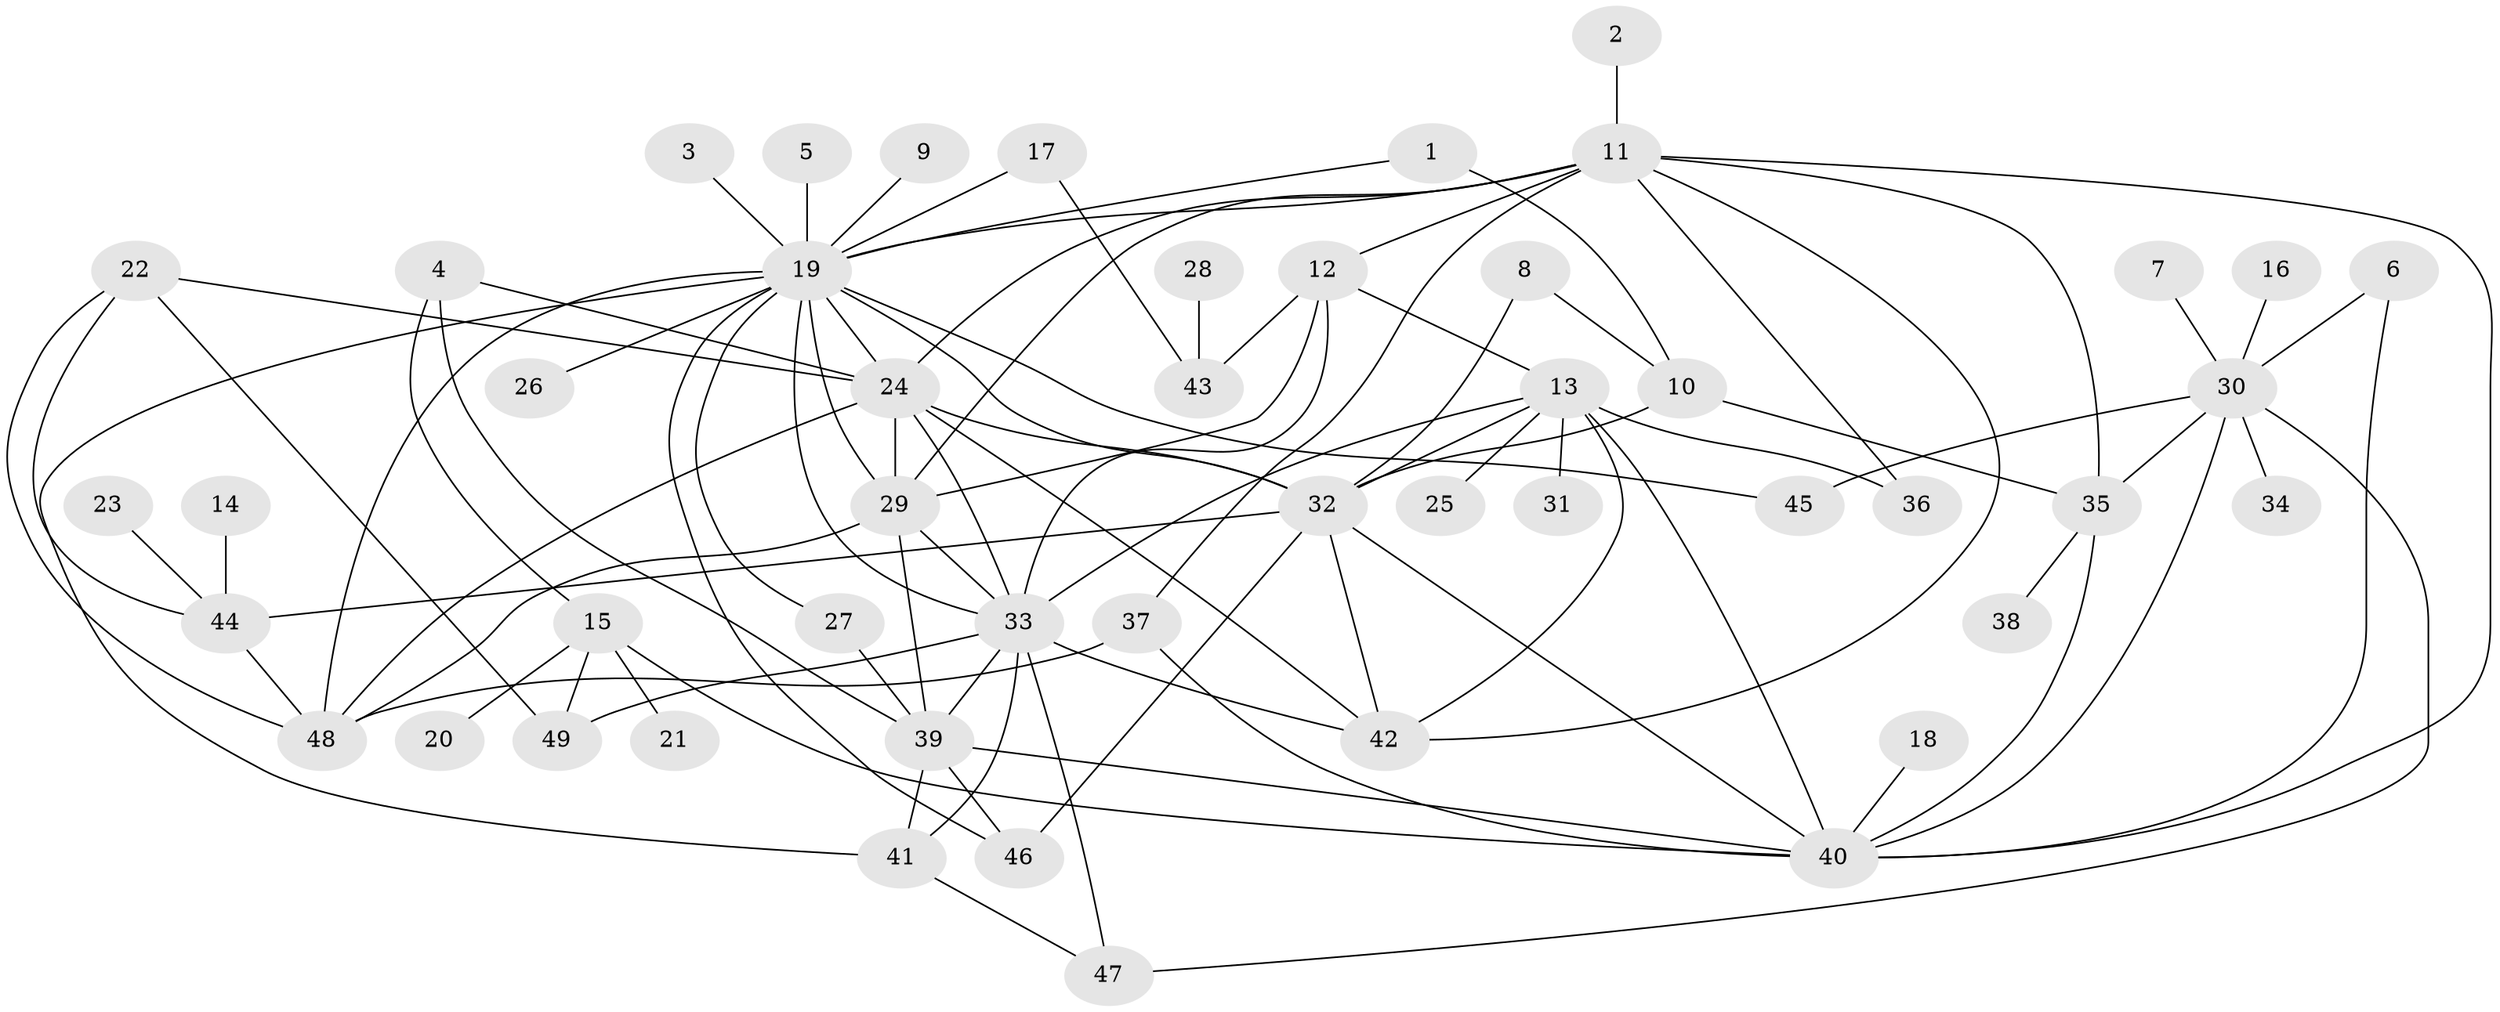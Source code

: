 // original degree distribution, {14: 0.02459016393442623, 2: 0.23770491803278687, 9: 0.00819672131147541, 10: 0.01639344262295082, 21: 0.00819672131147541, 3: 0.07377049180327869, 12: 0.00819672131147541, 4: 0.07377049180327869, 6: 0.040983606557377046, 1: 0.4672131147540984, 8: 0.00819672131147541, 5: 0.02459016393442623, 11: 0.00819672131147541}
// Generated by graph-tools (version 1.1) at 2025/36/03/04/25 23:36:41]
// undirected, 49 vertices, 93 edges
graph export_dot {
  node [color=gray90,style=filled];
  1;
  2;
  3;
  4;
  5;
  6;
  7;
  8;
  9;
  10;
  11;
  12;
  13;
  14;
  15;
  16;
  17;
  18;
  19;
  20;
  21;
  22;
  23;
  24;
  25;
  26;
  27;
  28;
  29;
  30;
  31;
  32;
  33;
  34;
  35;
  36;
  37;
  38;
  39;
  40;
  41;
  42;
  43;
  44;
  45;
  46;
  47;
  48;
  49;
  1 -- 10 [weight=1.0];
  1 -- 19 [weight=1.0];
  2 -- 11 [weight=1.0];
  3 -- 19 [weight=1.0];
  4 -- 15 [weight=1.0];
  4 -- 24 [weight=1.0];
  4 -- 39 [weight=1.0];
  5 -- 19 [weight=1.0];
  6 -- 30 [weight=1.0];
  6 -- 40 [weight=1.0];
  7 -- 30 [weight=1.0];
  8 -- 10 [weight=1.0];
  8 -- 32 [weight=1.0];
  9 -- 19 [weight=1.0];
  10 -- 32 [weight=1.0];
  10 -- 35 [weight=1.0];
  11 -- 12 [weight=1.0];
  11 -- 19 [weight=1.0];
  11 -- 24 [weight=1.0];
  11 -- 29 [weight=1.0];
  11 -- 35 [weight=2.0];
  11 -- 36 [weight=1.0];
  11 -- 37 [weight=1.0];
  11 -- 40 [weight=1.0];
  11 -- 42 [weight=1.0];
  12 -- 13 [weight=1.0];
  12 -- 29 [weight=1.0];
  12 -- 33 [weight=1.0];
  12 -- 43 [weight=1.0];
  13 -- 25 [weight=1.0];
  13 -- 31 [weight=1.0];
  13 -- 32 [weight=1.0];
  13 -- 33 [weight=1.0];
  13 -- 36 [weight=1.0];
  13 -- 40 [weight=1.0];
  13 -- 42 [weight=1.0];
  14 -- 44 [weight=1.0];
  15 -- 20 [weight=1.0];
  15 -- 21 [weight=1.0];
  15 -- 40 [weight=2.0];
  15 -- 49 [weight=1.0];
  16 -- 30 [weight=1.0];
  17 -- 19 [weight=1.0];
  17 -- 43 [weight=1.0];
  18 -- 40 [weight=1.0];
  19 -- 24 [weight=2.0];
  19 -- 26 [weight=1.0];
  19 -- 27 [weight=1.0];
  19 -- 29 [weight=1.0];
  19 -- 32 [weight=1.0];
  19 -- 33 [weight=1.0];
  19 -- 41 [weight=1.0];
  19 -- 45 [weight=1.0];
  19 -- 46 [weight=1.0];
  19 -- 48 [weight=1.0];
  22 -- 24 [weight=1.0];
  22 -- 44 [weight=1.0];
  22 -- 48 [weight=1.0];
  22 -- 49 [weight=1.0];
  23 -- 44 [weight=1.0];
  24 -- 29 [weight=1.0];
  24 -- 32 [weight=1.0];
  24 -- 33 [weight=1.0];
  24 -- 42 [weight=1.0];
  24 -- 48 [weight=2.0];
  27 -- 39 [weight=1.0];
  28 -- 43 [weight=1.0];
  29 -- 33 [weight=1.0];
  29 -- 39 [weight=1.0];
  29 -- 48 [weight=1.0];
  30 -- 34 [weight=1.0];
  30 -- 35 [weight=1.0];
  30 -- 40 [weight=1.0];
  30 -- 45 [weight=1.0];
  30 -- 47 [weight=1.0];
  32 -- 40 [weight=1.0];
  32 -- 42 [weight=1.0];
  32 -- 44 [weight=1.0];
  32 -- 46 [weight=1.0];
  33 -- 39 [weight=1.0];
  33 -- 41 [weight=1.0];
  33 -- 42 [weight=1.0];
  33 -- 47 [weight=1.0];
  33 -- 49 [weight=1.0];
  35 -- 38 [weight=1.0];
  35 -- 40 [weight=1.0];
  37 -- 40 [weight=1.0];
  37 -- 48 [weight=1.0];
  39 -- 40 [weight=1.0];
  39 -- 41 [weight=1.0];
  39 -- 46 [weight=1.0];
  41 -- 47 [weight=1.0];
  44 -- 48 [weight=1.0];
}
